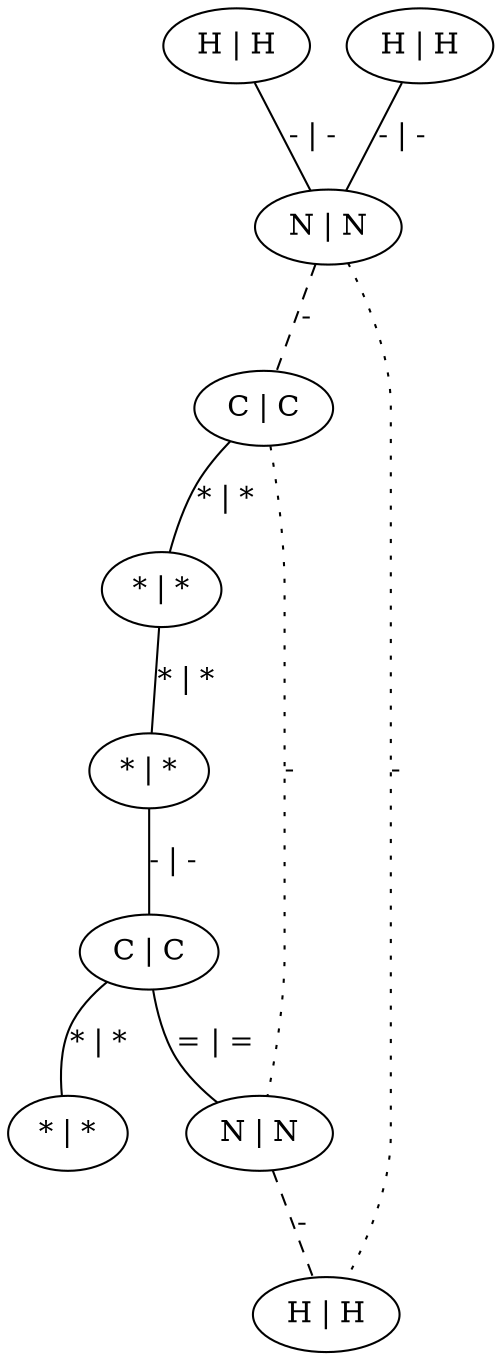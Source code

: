 graph G {
	0 [ label="H | H" ]
	1 [ label="H | H" ]
	2 [ label="N | N" ]
	3 [ label="C | C" ]
	4 [ label="* | *" ]
	5 [ label="* | *" ]
	6 [ label="C | C" ]
	7 [ label="* | *" ]
	8 [ label="N | N" ]
	9 [ label="H | H" ]
	0 -- 2 [ label="- | -" ]
	1 -- 2 [ label="- | -" ]
	2 -- 3 [ style=dashed label="-" ]
	2 -- 9 [ style=dotted label="-" ]
	3 -- 4 [ label="* | *" ]
	3 -- 8 [ style=dotted label="-" ]
	4 -- 5 [ label="* | *" ]
	5 -- 6 [ label="- | -" ]
	6 -- 7 [ label="* | *" ]
	6 -- 8 [ label="= | =" ]
	8 -- 9 [ style=dashed label="-" ]
}
